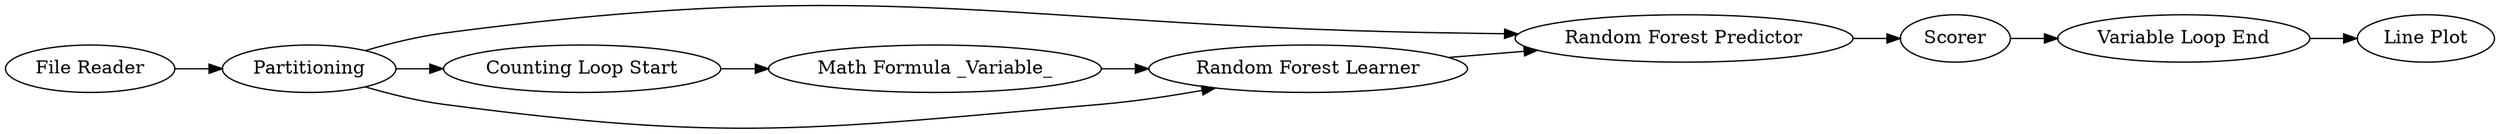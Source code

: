 digraph {
	"5412331523333305604_8" [label="Variable Loop End"]
	"5412331523333305604_1" [label="File Reader"]
	"5412331523333305604_6" [label="Math Formula _Variable_"]
	"5412331523333305604_4" [label="Random Forest Predictor"]
	"5412331523333305604_5" [label="Counting Loop Start"]
	"5412331523333305604_9" [label="Line Plot"]
	"5412331523333305604_7" [label=Scorer]
	"5412331523333305604_3" [label="Random Forest Learner"]
	"5412331523333305604_2" [label=Partitioning]
	"5412331523333305604_8" -> "5412331523333305604_9"
	"5412331523333305604_3" -> "5412331523333305604_4"
	"5412331523333305604_2" -> "5412331523333305604_3"
	"5412331523333305604_2" -> "5412331523333305604_4"
	"5412331523333305604_6" -> "5412331523333305604_3"
	"5412331523333305604_7" -> "5412331523333305604_8"
	"5412331523333305604_2" -> "5412331523333305604_5"
	"5412331523333305604_4" -> "5412331523333305604_7"
	"5412331523333305604_1" -> "5412331523333305604_2"
	"5412331523333305604_5" -> "5412331523333305604_6"
	rankdir=LR
}
